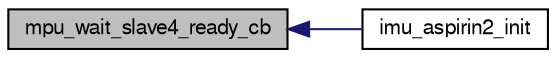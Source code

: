 digraph "mpu_wait_slave4_ready_cb"
{
  edge [fontname="FreeSans",fontsize="10",labelfontname="FreeSans",labelfontsize="10"];
  node [fontname="FreeSans",fontsize="10",shape=record];
  rankdir="LR";
  Node1 [label="mpu_wait_slave4_ready_cb",height=0.2,width=0.4,color="black", fillcolor="grey75", style="filled", fontcolor="black"];
  Node1 -> Node2 [dir="back",color="midnightblue",fontsize="10",style="solid",fontname="FreeSans"];
  Node2 [label="imu_aspirin2_init",height=0.2,width=0.4,color="black", fillcolor="white", style="filled",URL="$imu__aspirin__2__spi_8h.html#abdd9fac859465eab74ba860b95a7b424"];
}
